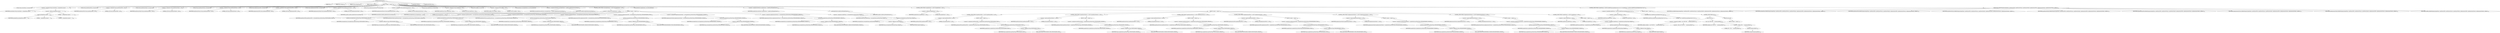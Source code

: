 digraph "definePackage" {  
"170" [label = <(METHOD,definePackage)<SUB>181</SUB>> ]
"16" [label = <(PARAM,this)<SUB>181</SUB>> ]
"171" [label = <(PARAM,File container)<SUB>181</SUB>> ]
"172" [label = <(PARAM,String packageName)<SUB>181</SUB>> ]
"173" [label = <(PARAM,Manifest manifest)<SUB>182</SUB>> ]
"174" [label = <(BLOCK,&lt;empty&gt;,&lt;empty&gt;)<SUB>182</SUB>> ]
"175" [label = <(LOCAL,String sectionName: java.lang.String)> ]
"176" [label = <(&lt;operator&gt;.assignment,String sectionName = packageName.replace('.', '/') + &quot;/&quot;)<SUB>183</SUB>> ]
"177" [label = <(IDENTIFIER,sectionName,String sectionName = packageName.replace('.', '/') + &quot;/&quot;)<SUB>183</SUB>> ]
"178" [label = <(&lt;operator&gt;.addition,packageName.replace('.', '/') + &quot;/&quot;)<SUB>183</SUB>> ]
"179" [label = <(replace,packageName.replace('.', '/'))<SUB>183</SUB>> ]
"180" [label = <(IDENTIFIER,packageName,packageName.replace('.', '/'))<SUB>183</SUB>> ]
"181" [label = <(LITERAL,'.',packageName.replace('.', '/'))<SUB>183</SUB>> ]
"182" [label = <(LITERAL,'/',packageName.replace('.', '/'))<SUB>183</SUB>> ]
"183" [label = <(LITERAL,&quot;/&quot;,packageName.replace('.', '/') + &quot;/&quot;)<SUB>183</SUB>> ]
"184" [label = <(LOCAL,String specificationTitle: java.lang.String)> ]
"185" [label = <(&lt;operator&gt;.assignment,String specificationTitle = null)<SUB>185</SUB>> ]
"186" [label = <(IDENTIFIER,specificationTitle,String specificationTitle = null)<SUB>185</SUB>> ]
"187" [label = <(LITERAL,null,String specificationTitle = null)<SUB>185</SUB>> ]
"188" [label = <(LOCAL,String specificationVendor: java.lang.String)> ]
"189" [label = <(&lt;operator&gt;.assignment,String specificationVendor = null)<SUB>186</SUB>> ]
"190" [label = <(IDENTIFIER,specificationVendor,String specificationVendor = null)<SUB>186</SUB>> ]
"191" [label = <(LITERAL,null,String specificationVendor = null)<SUB>186</SUB>> ]
"192" [label = <(LOCAL,String specificationVersion: java.lang.String)> ]
"193" [label = <(&lt;operator&gt;.assignment,String specificationVersion = null)<SUB>187</SUB>> ]
"194" [label = <(IDENTIFIER,specificationVersion,String specificationVersion = null)<SUB>187</SUB>> ]
"195" [label = <(LITERAL,null,String specificationVersion = null)<SUB>187</SUB>> ]
"196" [label = <(LOCAL,String implementationTitle: java.lang.String)> ]
"197" [label = <(&lt;operator&gt;.assignment,String implementationTitle = null)<SUB>188</SUB>> ]
"198" [label = <(IDENTIFIER,implementationTitle,String implementationTitle = null)<SUB>188</SUB>> ]
"199" [label = <(LITERAL,null,String implementationTitle = null)<SUB>188</SUB>> ]
"200" [label = <(LOCAL,String implementationVendor: java.lang.String)> ]
"201" [label = <(&lt;operator&gt;.assignment,String implementationVendor = null)<SUB>189</SUB>> ]
"202" [label = <(IDENTIFIER,implementationVendor,String implementationVendor = null)<SUB>189</SUB>> ]
"203" [label = <(LITERAL,null,String implementationVendor = null)<SUB>189</SUB>> ]
"204" [label = <(LOCAL,String implementationVersion: java.lang.String)> ]
"205" [label = <(&lt;operator&gt;.assignment,String implementationVersion = null)<SUB>190</SUB>> ]
"206" [label = <(IDENTIFIER,implementationVersion,String implementationVersion = null)<SUB>190</SUB>> ]
"207" [label = <(LITERAL,null,String implementationVersion = null)<SUB>190</SUB>> ]
"208" [label = <(LOCAL,String sealedString: java.lang.String)> ]
"209" [label = <(&lt;operator&gt;.assignment,String sealedString = null)<SUB>191</SUB>> ]
"210" [label = <(IDENTIFIER,sealedString,String sealedString = null)<SUB>191</SUB>> ]
"211" [label = <(LITERAL,null,String sealedString = null)<SUB>191</SUB>> ]
"14" [label = <(LOCAL,URL sealBase: java.net.URL)> ]
"212" [label = <(&lt;operator&gt;.assignment,URL sealBase = null)<SUB>192</SUB>> ]
"213" [label = <(IDENTIFIER,sealBase,URL sealBase = null)<SUB>192</SUB>> ]
"214" [label = <(LITERAL,null,URL sealBase = null)<SUB>192</SUB>> ]
"215" [label = <(LOCAL,Attributes sectionAttributes: java.util.jar.Attributes)> ]
"216" [label = <(&lt;operator&gt;.assignment,Attributes sectionAttributes = manifest.getAttributes(sectionName))<SUB>194</SUB>> ]
"217" [label = <(IDENTIFIER,sectionAttributes,Attributes sectionAttributes = manifest.getAttributes(sectionName))<SUB>194</SUB>> ]
"218" [label = <(getAttributes,manifest.getAttributes(sectionName))<SUB>194</SUB>> ]
"219" [label = <(IDENTIFIER,manifest,manifest.getAttributes(sectionName))<SUB>194</SUB>> ]
"220" [label = <(IDENTIFIER,sectionName,manifest.getAttributes(sectionName))<SUB>194</SUB>> ]
"221" [label = <(CONTROL_STRUCTURE,if (sectionAttributes != null),if (sectionAttributes != null))<SUB>195</SUB>> ]
"222" [label = <(&lt;operator&gt;.notEquals,sectionAttributes != null)<SUB>195</SUB>> ]
"223" [label = <(IDENTIFIER,sectionAttributes,sectionAttributes != null)<SUB>195</SUB>> ]
"224" [label = <(LITERAL,null,sectionAttributes != null)<SUB>195</SUB>> ]
"225" [label = <(BLOCK,&lt;empty&gt;,&lt;empty&gt;)<SUB>195</SUB>> ]
"226" [label = <(&lt;operator&gt;.assignment,specificationTitle = sectionAttributes.getValue(Name.SPECIFICATION_TITLE))<SUB>196</SUB>> ]
"227" [label = <(IDENTIFIER,specificationTitle,specificationTitle = sectionAttributes.getValue(Name.SPECIFICATION_TITLE))<SUB>196</SUB>> ]
"228" [label = <(getValue,sectionAttributes.getValue(Name.SPECIFICATION_TITLE))<SUB>197</SUB>> ]
"229" [label = <(IDENTIFIER,sectionAttributes,sectionAttributes.getValue(Name.SPECIFICATION_TITLE))<SUB>197</SUB>> ]
"230" [label = <(&lt;operator&gt;.fieldAccess,Name.SPECIFICATION_TITLE)<SUB>197</SUB>> ]
"231" [label = <(IDENTIFIER,Name,sectionAttributes.getValue(Name.SPECIFICATION_TITLE))<SUB>197</SUB>> ]
"232" [label = <(FIELD_IDENTIFIER,SPECIFICATION_TITLE,SPECIFICATION_TITLE)<SUB>197</SUB>> ]
"233" [label = <(&lt;operator&gt;.assignment,specificationVendor = sectionAttributes.getValue(Name.SPECIFICATION_VENDOR))<SUB>198</SUB>> ]
"234" [label = <(IDENTIFIER,specificationVendor,specificationVendor = sectionAttributes.getValue(Name.SPECIFICATION_VENDOR))<SUB>198</SUB>> ]
"235" [label = <(getValue,sectionAttributes.getValue(Name.SPECIFICATION_VENDOR))<SUB>199</SUB>> ]
"236" [label = <(IDENTIFIER,sectionAttributes,sectionAttributes.getValue(Name.SPECIFICATION_VENDOR))<SUB>199</SUB>> ]
"237" [label = <(&lt;operator&gt;.fieldAccess,Name.SPECIFICATION_VENDOR)<SUB>199</SUB>> ]
"238" [label = <(IDENTIFIER,Name,sectionAttributes.getValue(Name.SPECIFICATION_VENDOR))<SUB>199</SUB>> ]
"239" [label = <(FIELD_IDENTIFIER,SPECIFICATION_VENDOR,SPECIFICATION_VENDOR)<SUB>199</SUB>> ]
"240" [label = <(&lt;operator&gt;.assignment,specificationVersion = sectionAttributes.getValue(Name.SPECIFICATION_VERSION))<SUB>200</SUB>> ]
"241" [label = <(IDENTIFIER,specificationVersion,specificationVersion = sectionAttributes.getValue(Name.SPECIFICATION_VERSION))<SUB>200</SUB>> ]
"242" [label = <(getValue,sectionAttributes.getValue(Name.SPECIFICATION_VERSION))<SUB>201</SUB>> ]
"243" [label = <(IDENTIFIER,sectionAttributes,sectionAttributes.getValue(Name.SPECIFICATION_VERSION))<SUB>201</SUB>> ]
"244" [label = <(&lt;operator&gt;.fieldAccess,Name.SPECIFICATION_VERSION)<SUB>201</SUB>> ]
"245" [label = <(IDENTIFIER,Name,sectionAttributes.getValue(Name.SPECIFICATION_VERSION))<SUB>201</SUB>> ]
"246" [label = <(FIELD_IDENTIFIER,SPECIFICATION_VERSION,SPECIFICATION_VERSION)<SUB>201</SUB>> ]
"247" [label = <(&lt;operator&gt;.assignment,implementationTitle = sectionAttributes.getValue(Name.IMPLEMENTATION_TITLE))<SUB>202</SUB>> ]
"248" [label = <(IDENTIFIER,implementationTitle,implementationTitle = sectionAttributes.getValue(Name.IMPLEMENTATION_TITLE))<SUB>202</SUB>> ]
"249" [label = <(getValue,sectionAttributes.getValue(Name.IMPLEMENTATION_TITLE))<SUB>203</SUB>> ]
"250" [label = <(IDENTIFIER,sectionAttributes,sectionAttributes.getValue(Name.IMPLEMENTATION_TITLE))<SUB>203</SUB>> ]
"251" [label = <(&lt;operator&gt;.fieldAccess,Name.IMPLEMENTATION_TITLE)<SUB>203</SUB>> ]
"252" [label = <(IDENTIFIER,Name,sectionAttributes.getValue(Name.IMPLEMENTATION_TITLE))<SUB>203</SUB>> ]
"253" [label = <(FIELD_IDENTIFIER,IMPLEMENTATION_TITLE,IMPLEMENTATION_TITLE)<SUB>203</SUB>> ]
"254" [label = <(&lt;operator&gt;.assignment,implementationVendor = sectionAttributes.getValue(Name.IMPLEMENTATION_VENDOR))<SUB>204</SUB>> ]
"255" [label = <(IDENTIFIER,implementationVendor,implementationVendor = sectionAttributes.getValue(Name.IMPLEMENTATION_VENDOR))<SUB>204</SUB>> ]
"256" [label = <(getValue,sectionAttributes.getValue(Name.IMPLEMENTATION_VENDOR))<SUB>205</SUB>> ]
"257" [label = <(IDENTIFIER,sectionAttributes,sectionAttributes.getValue(Name.IMPLEMENTATION_VENDOR))<SUB>205</SUB>> ]
"258" [label = <(&lt;operator&gt;.fieldAccess,Name.IMPLEMENTATION_VENDOR)<SUB>205</SUB>> ]
"259" [label = <(IDENTIFIER,Name,sectionAttributes.getValue(Name.IMPLEMENTATION_VENDOR))<SUB>205</SUB>> ]
"260" [label = <(FIELD_IDENTIFIER,IMPLEMENTATION_VENDOR,IMPLEMENTATION_VENDOR)<SUB>205</SUB>> ]
"261" [label = <(&lt;operator&gt;.assignment,implementationVersion = sectionAttributes.getValue(Name.IMPLEMENTATION_VERSION))<SUB>206</SUB>> ]
"262" [label = <(IDENTIFIER,implementationVersion,implementationVersion = sectionAttributes.getValue(Name.IMPLEMENTATION_VERSION))<SUB>206</SUB>> ]
"263" [label = <(getValue,sectionAttributes.getValue(Name.IMPLEMENTATION_VERSION))<SUB>207</SUB>> ]
"264" [label = <(IDENTIFIER,sectionAttributes,sectionAttributes.getValue(Name.IMPLEMENTATION_VERSION))<SUB>207</SUB>> ]
"265" [label = <(&lt;operator&gt;.fieldAccess,Name.IMPLEMENTATION_VERSION)<SUB>207</SUB>> ]
"266" [label = <(IDENTIFIER,Name,sectionAttributes.getValue(Name.IMPLEMENTATION_VERSION))<SUB>207</SUB>> ]
"267" [label = <(FIELD_IDENTIFIER,IMPLEMENTATION_VERSION,IMPLEMENTATION_VERSION)<SUB>207</SUB>> ]
"268" [label = <(&lt;operator&gt;.assignment,sealedString = sectionAttributes.getValue(Name.SEALED))<SUB>208</SUB>> ]
"269" [label = <(IDENTIFIER,sealedString,sealedString = sectionAttributes.getValue(Name.SEALED))<SUB>208</SUB>> ]
"270" [label = <(getValue,sectionAttributes.getValue(Name.SEALED))<SUB>209</SUB>> ]
"271" [label = <(IDENTIFIER,sectionAttributes,sectionAttributes.getValue(Name.SEALED))<SUB>209</SUB>> ]
"272" [label = <(&lt;operator&gt;.fieldAccess,Name.SEALED)<SUB>209</SUB>> ]
"273" [label = <(IDENTIFIER,Name,sectionAttributes.getValue(Name.SEALED))<SUB>209</SUB>> ]
"274" [label = <(FIELD_IDENTIFIER,SEALED,SEALED)<SUB>209</SUB>> ]
"275" [label = <(LOCAL,Attributes mainAttributes: java.util.jar.Attributes)> ]
"276" [label = <(&lt;operator&gt;.assignment,Attributes mainAttributes = manifest.getMainAttributes())<SUB>212</SUB>> ]
"277" [label = <(IDENTIFIER,mainAttributes,Attributes mainAttributes = manifest.getMainAttributes())<SUB>212</SUB>> ]
"278" [label = <(getMainAttributes,manifest.getMainAttributes())<SUB>212</SUB>> ]
"279" [label = <(IDENTIFIER,manifest,manifest.getMainAttributes())<SUB>212</SUB>> ]
"280" [label = <(CONTROL_STRUCTURE,if (mainAttributes != null),if (mainAttributes != null))<SUB>213</SUB>> ]
"281" [label = <(&lt;operator&gt;.notEquals,mainAttributes != null)<SUB>213</SUB>> ]
"282" [label = <(IDENTIFIER,mainAttributes,mainAttributes != null)<SUB>213</SUB>> ]
"283" [label = <(LITERAL,null,mainAttributes != null)<SUB>213</SUB>> ]
"284" [label = <(BLOCK,&lt;empty&gt;,&lt;empty&gt;)<SUB>213</SUB>> ]
"285" [label = <(CONTROL_STRUCTURE,if (specificationTitle == null),if (specificationTitle == null))<SUB>214</SUB>> ]
"286" [label = <(&lt;operator&gt;.equals,specificationTitle == null)<SUB>214</SUB>> ]
"287" [label = <(IDENTIFIER,specificationTitle,specificationTitle == null)<SUB>214</SUB>> ]
"288" [label = <(LITERAL,null,specificationTitle == null)<SUB>214</SUB>> ]
"289" [label = <(BLOCK,&lt;empty&gt;,&lt;empty&gt;)<SUB>214</SUB>> ]
"290" [label = <(&lt;operator&gt;.assignment,specificationTitle = mainAttributes.getValue(Name.SPECIFICATION_TITLE))<SUB>215</SUB>> ]
"291" [label = <(IDENTIFIER,specificationTitle,specificationTitle = mainAttributes.getValue(Name.SPECIFICATION_TITLE))<SUB>215</SUB>> ]
"292" [label = <(getValue,mainAttributes.getValue(Name.SPECIFICATION_TITLE))<SUB>216</SUB>> ]
"293" [label = <(IDENTIFIER,mainAttributes,mainAttributes.getValue(Name.SPECIFICATION_TITLE))<SUB>216</SUB>> ]
"294" [label = <(&lt;operator&gt;.fieldAccess,Name.SPECIFICATION_TITLE)<SUB>216</SUB>> ]
"295" [label = <(IDENTIFIER,Name,mainAttributes.getValue(Name.SPECIFICATION_TITLE))<SUB>216</SUB>> ]
"296" [label = <(FIELD_IDENTIFIER,SPECIFICATION_TITLE,SPECIFICATION_TITLE)<SUB>216</SUB>> ]
"297" [label = <(CONTROL_STRUCTURE,if (specificationVendor == null),if (specificationVendor == null))<SUB>218</SUB>> ]
"298" [label = <(&lt;operator&gt;.equals,specificationVendor == null)<SUB>218</SUB>> ]
"299" [label = <(IDENTIFIER,specificationVendor,specificationVendor == null)<SUB>218</SUB>> ]
"300" [label = <(LITERAL,null,specificationVendor == null)<SUB>218</SUB>> ]
"301" [label = <(BLOCK,&lt;empty&gt;,&lt;empty&gt;)<SUB>218</SUB>> ]
"302" [label = <(&lt;operator&gt;.assignment,specificationVendor = mainAttributes.getValue(Name.SPECIFICATION_VENDOR))<SUB>219</SUB>> ]
"303" [label = <(IDENTIFIER,specificationVendor,specificationVendor = mainAttributes.getValue(Name.SPECIFICATION_VENDOR))<SUB>219</SUB>> ]
"304" [label = <(getValue,mainAttributes.getValue(Name.SPECIFICATION_VENDOR))<SUB>220</SUB>> ]
"305" [label = <(IDENTIFIER,mainAttributes,mainAttributes.getValue(Name.SPECIFICATION_VENDOR))<SUB>220</SUB>> ]
"306" [label = <(&lt;operator&gt;.fieldAccess,Name.SPECIFICATION_VENDOR)<SUB>220</SUB>> ]
"307" [label = <(IDENTIFIER,Name,mainAttributes.getValue(Name.SPECIFICATION_VENDOR))<SUB>220</SUB>> ]
"308" [label = <(FIELD_IDENTIFIER,SPECIFICATION_VENDOR,SPECIFICATION_VENDOR)<SUB>220</SUB>> ]
"309" [label = <(CONTROL_STRUCTURE,if (specificationVersion == null),if (specificationVersion == null))<SUB>222</SUB>> ]
"310" [label = <(&lt;operator&gt;.equals,specificationVersion == null)<SUB>222</SUB>> ]
"311" [label = <(IDENTIFIER,specificationVersion,specificationVersion == null)<SUB>222</SUB>> ]
"312" [label = <(LITERAL,null,specificationVersion == null)<SUB>222</SUB>> ]
"313" [label = <(BLOCK,&lt;empty&gt;,&lt;empty&gt;)<SUB>222</SUB>> ]
"314" [label = <(&lt;operator&gt;.assignment,specificationVersion = mainAttributes.getValue(Name.SPECIFICATION_VERSION))<SUB>223</SUB>> ]
"315" [label = <(IDENTIFIER,specificationVersion,specificationVersion = mainAttributes.getValue(Name.SPECIFICATION_VERSION))<SUB>223</SUB>> ]
"316" [label = <(getValue,mainAttributes.getValue(Name.SPECIFICATION_VERSION))<SUB>224</SUB>> ]
"317" [label = <(IDENTIFIER,mainAttributes,mainAttributes.getValue(Name.SPECIFICATION_VERSION))<SUB>224</SUB>> ]
"318" [label = <(&lt;operator&gt;.fieldAccess,Name.SPECIFICATION_VERSION)<SUB>224</SUB>> ]
"319" [label = <(IDENTIFIER,Name,mainAttributes.getValue(Name.SPECIFICATION_VERSION))<SUB>224</SUB>> ]
"320" [label = <(FIELD_IDENTIFIER,SPECIFICATION_VERSION,SPECIFICATION_VERSION)<SUB>224</SUB>> ]
"321" [label = <(CONTROL_STRUCTURE,if (implementationTitle == null),if (implementationTitle == null))<SUB>226</SUB>> ]
"322" [label = <(&lt;operator&gt;.equals,implementationTitle == null)<SUB>226</SUB>> ]
"323" [label = <(IDENTIFIER,implementationTitle,implementationTitle == null)<SUB>226</SUB>> ]
"324" [label = <(LITERAL,null,implementationTitle == null)<SUB>226</SUB>> ]
"325" [label = <(BLOCK,&lt;empty&gt;,&lt;empty&gt;)<SUB>226</SUB>> ]
"326" [label = <(&lt;operator&gt;.assignment,implementationTitle = mainAttributes.getValue(Name.IMPLEMENTATION_TITLE))<SUB>227</SUB>> ]
"327" [label = <(IDENTIFIER,implementationTitle,implementationTitle = mainAttributes.getValue(Name.IMPLEMENTATION_TITLE))<SUB>227</SUB>> ]
"328" [label = <(getValue,mainAttributes.getValue(Name.IMPLEMENTATION_TITLE))<SUB>228</SUB>> ]
"329" [label = <(IDENTIFIER,mainAttributes,mainAttributes.getValue(Name.IMPLEMENTATION_TITLE))<SUB>228</SUB>> ]
"330" [label = <(&lt;operator&gt;.fieldAccess,Name.IMPLEMENTATION_TITLE)<SUB>228</SUB>> ]
"331" [label = <(IDENTIFIER,Name,mainAttributes.getValue(Name.IMPLEMENTATION_TITLE))<SUB>228</SUB>> ]
"332" [label = <(FIELD_IDENTIFIER,IMPLEMENTATION_TITLE,IMPLEMENTATION_TITLE)<SUB>228</SUB>> ]
"333" [label = <(CONTROL_STRUCTURE,if (implementationVendor == null),if (implementationVendor == null))<SUB>230</SUB>> ]
"334" [label = <(&lt;operator&gt;.equals,implementationVendor == null)<SUB>230</SUB>> ]
"335" [label = <(IDENTIFIER,implementationVendor,implementationVendor == null)<SUB>230</SUB>> ]
"336" [label = <(LITERAL,null,implementationVendor == null)<SUB>230</SUB>> ]
"337" [label = <(BLOCK,&lt;empty&gt;,&lt;empty&gt;)<SUB>230</SUB>> ]
"338" [label = <(&lt;operator&gt;.assignment,implementationVendor = mainAttributes.getValue(Name.IMPLEMENTATION_VENDOR))<SUB>231</SUB>> ]
"339" [label = <(IDENTIFIER,implementationVendor,implementationVendor = mainAttributes.getValue(Name.IMPLEMENTATION_VENDOR))<SUB>231</SUB>> ]
"340" [label = <(getValue,mainAttributes.getValue(Name.IMPLEMENTATION_VENDOR))<SUB>232</SUB>> ]
"341" [label = <(IDENTIFIER,mainAttributes,mainAttributes.getValue(Name.IMPLEMENTATION_VENDOR))<SUB>232</SUB>> ]
"342" [label = <(&lt;operator&gt;.fieldAccess,Name.IMPLEMENTATION_VENDOR)<SUB>232</SUB>> ]
"343" [label = <(IDENTIFIER,Name,mainAttributes.getValue(Name.IMPLEMENTATION_VENDOR))<SUB>232</SUB>> ]
"344" [label = <(FIELD_IDENTIFIER,IMPLEMENTATION_VENDOR,IMPLEMENTATION_VENDOR)<SUB>232</SUB>> ]
"345" [label = <(CONTROL_STRUCTURE,if (implementationVersion == null),if (implementationVersion == null))<SUB>234</SUB>> ]
"346" [label = <(&lt;operator&gt;.equals,implementationVersion == null)<SUB>234</SUB>> ]
"347" [label = <(IDENTIFIER,implementationVersion,implementationVersion == null)<SUB>234</SUB>> ]
"348" [label = <(LITERAL,null,implementationVersion == null)<SUB>234</SUB>> ]
"349" [label = <(BLOCK,&lt;empty&gt;,&lt;empty&gt;)<SUB>234</SUB>> ]
"350" [label = <(&lt;operator&gt;.assignment,implementationVersion = mainAttributes.getValue(Name.IMPLEMENTATION_VERSION))<SUB>235</SUB>> ]
"351" [label = <(IDENTIFIER,implementationVersion,implementationVersion = mainAttributes.getValue(Name.IMPLEMENTATION_VERSION))<SUB>235</SUB>> ]
"352" [label = <(getValue,mainAttributes.getValue(Name.IMPLEMENTATION_VERSION))<SUB>236</SUB>> ]
"353" [label = <(IDENTIFIER,mainAttributes,mainAttributes.getValue(Name.IMPLEMENTATION_VERSION))<SUB>236</SUB>> ]
"354" [label = <(&lt;operator&gt;.fieldAccess,Name.IMPLEMENTATION_VERSION)<SUB>236</SUB>> ]
"355" [label = <(IDENTIFIER,Name,mainAttributes.getValue(Name.IMPLEMENTATION_VERSION))<SUB>236</SUB>> ]
"356" [label = <(FIELD_IDENTIFIER,IMPLEMENTATION_VERSION,IMPLEMENTATION_VERSION)<SUB>236</SUB>> ]
"357" [label = <(CONTROL_STRUCTURE,if (sealedString == null),if (sealedString == null))<SUB>238</SUB>> ]
"358" [label = <(&lt;operator&gt;.equals,sealedString == null)<SUB>238</SUB>> ]
"359" [label = <(IDENTIFIER,sealedString,sealedString == null)<SUB>238</SUB>> ]
"360" [label = <(LITERAL,null,sealedString == null)<SUB>238</SUB>> ]
"361" [label = <(BLOCK,&lt;empty&gt;,&lt;empty&gt;)<SUB>238</SUB>> ]
"362" [label = <(&lt;operator&gt;.assignment,sealedString = mainAttributes.getValue(Name.SEALED))<SUB>239</SUB>> ]
"363" [label = <(IDENTIFIER,sealedString,sealedString = mainAttributes.getValue(Name.SEALED))<SUB>239</SUB>> ]
"364" [label = <(getValue,mainAttributes.getValue(Name.SEALED))<SUB>240</SUB>> ]
"365" [label = <(IDENTIFIER,mainAttributes,mainAttributes.getValue(Name.SEALED))<SUB>240</SUB>> ]
"366" [label = <(&lt;operator&gt;.fieldAccess,Name.SEALED)<SUB>240</SUB>> ]
"367" [label = <(IDENTIFIER,Name,mainAttributes.getValue(Name.SEALED))<SUB>240</SUB>> ]
"368" [label = <(FIELD_IDENTIFIER,SEALED,SEALED)<SUB>240</SUB>> ]
"369" [label = <(CONTROL_STRUCTURE,if (sealedString != null &amp;&amp; sealedString.equalsIgnoreCase(&quot;true&quot;)),if (sealedString != null &amp;&amp; sealedString.equalsIgnoreCase(&quot;true&quot;)))<SUB>244</SUB>> ]
"370" [label = <(&lt;operator&gt;.logicalAnd,sealedString != null &amp;&amp; sealedString.equalsIgnoreCase(&quot;true&quot;))<SUB>244</SUB>> ]
"371" [label = <(&lt;operator&gt;.notEquals,sealedString != null)<SUB>244</SUB>> ]
"372" [label = <(IDENTIFIER,sealedString,sealedString != null)<SUB>244</SUB>> ]
"373" [label = <(LITERAL,null,sealedString != null)<SUB>244</SUB>> ]
"374" [label = <(equalsIgnoreCase,sealedString.equalsIgnoreCase(&quot;true&quot;))<SUB>244</SUB>> ]
"375" [label = <(IDENTIFIER,sealedString,sealedString.equalsIgnoreCase(&quot;true&quot;))<SUB>244</SUB>> ]
"376" [label = <(LITERAL,&quot;true&quot;,sealedString.equalsIgnoreCase(&quot;true&quot;))<SUB>244</SUB>> ]
"377" [label = <(BLOCK,&lt;empty&gt;,&lt;empty&gt;)<SUB>244</SUB>> ]
"378" [label = <(CONTROL_STRUCTURE,try,try)<SUB>245</SUB>> ]
"379" [label = <(BLOCK,try,try)<SUB>245</SUB>> ]
"380" [label = <(&lt;operator&gt;.assignment,sealBase = new URL(&quot;file:&quot; + container.getPath()))<SUB>246</SUB>> ]
"381" [label = <(IDENTIFIER,sealBase,sealBase = new URL(&quot;file:&quot; + container.getPath()))<SUB>246</SUB>> ]
"382" [label = <(&lt;operator&gt;.alloc,new URL(&quot;file:&quot; + container.getPath()))<SUB>246</SUB>> ]
"383" [label = <(&lt;init&gt;,new URL(&quot;file:&quot; + container.getPath()))<SUB>246</SUB>> ]
"13" [label = <(IDENTIFIER,sealBase,new URL(&quot;file:&quot; + container.getPath()))<SUB>246</SUB>> ]
"384" [label = <(&lt;operator&gt;.addition,&quot;file:&quot; + container.getPath())<SUB>246</SUB>> ]
"385" [label = <(LITERAL,&quot;file:&quot;,&quot;file:&quot; + container.getPath())<SUB>246</SUB>> ]
"386" [label = <(getPath,container.getPath())<SUB>246</SUB>> ]
"387" [label = <(IDENTIFIER,container,container.getPath())<SUB>246</SUB>> ]
"388" [label = <(BLOCK,catch,catch)> ]
"389" [label = <(BLOCK,&lt;empty&gt;,&lt;empty&gt;)<SUB>247</SUB>> ]
"390" [label = <(definePackage,definePackage(packageName, specificationTitle, specificationVersion, specificationVendor, implementationTitle, implementationVersion, implementationVendor, sealBase))<SUB>252</SUB>> ]
"15" [label = <(IDENTIFIER,this,definePackage(packageName, specificationTitle, specificationVersion, specificationVendor, implementationTitle, implementationVersion, implementationVendor, sealBase))<SUB>252</SUB>> ]
"391" [label = <(IDENTIFIER,packageName,definePackage(packageName, specificationTitle, specificationVersion, specificationVendor, implementationTitle, implementationVersion, implementationVendor, sealBase))<SUB>252</SUB>> ]
"392" [label = <(IDENTIFIER,specificationTitle,definePackage(packageName, specificationTitle, specificationVersion, specificationVendor, implementationTitle, implementationVersion, implementationVendor, sealBase))<SUB>252</SUB>> ]
"393" [label = <(IDENTIFIER,specificationVersion,definePackage(packageName, specificationTitle, specificationVersion, specificationVendor, implementationTitle, implementationVersion, implementationVendor, sealBase))<SUB>252</SUB>> ]
"394" [label = <(IDENTIFIER,specificationVendor,definePackage(packageName, specificationTitle, specificationVersion, specificationVendor, implementationTitle, implementationVersion, implementationVendor, sealBase))<SUB>253</SUB>> ]
"395" [label = <(IDENTIFIER,implementationTitle,definePackage(packageName, specificationTitle, specificationVersion, specificationVendor, implementationTitle, implementationVersion, implementationVendor, sealBase))<SUB>253</SUB>> ]
"396" [label = <(IDENTIFIER,implementationVersion,definePackage(packageName, specificationTitle, specificationVersion, specificationVendor, implementationTitle, implementationVersion, implementationVendor, sealBase))<SUB>254</SUB>> ]
"397" [label = <(IDENTIFIER,implementationVendor,definePackage(packageName, specificationTitle, specificationVersion, specificationVendor, implementationTitle, implementationVersion, implementationVendor, sealBase))<SUB>254</SUB>> ]
"398" [label = <(IDENTIFIER,sealBase,definePackage(packageName, specificationTitle, specificationVersion, specificationVendor, implementationTitle, implementationVersion, implementationVendor, sealBase))<SUB>254</SUB>> ]
"399" [label = <(MODIFIER,PROTECTED)> ]
"400" [label = <(MODIFIER,VIRTUAL)> ]
"401" [label = <(METHOD_RETURN,void)<SUB>181</SUB>> ]
  "170" -> "16" 
  "170" -> "171" 
  "170" -> "172" 
  "170" -> "173" 
  "170" -> "174" 
  "170" -> "399" 
  "170" -> "400" 
  "170" -> "401" 
  "174" -> "175" 
  "174" -> "176" 
  "174" -> "184" 
  "174" -> "185" 
  "174" -> "188" 
  "174" -> "189" 
  "174" -> "192" 
  "174" -> "193" 
  "174" -> "196" 
  "174" -> "197" 
  "174" -> "200" 
  "174" -> "201" 
  "174" -> "204" 
  "174" -> "205" 
  "174" -> "208" 
  "174" -> "209" 
  "174" -> "14" 
  "174" -> "212" 
  "174" -> "215" 
  "174" -> "216" 
  "174" -> "221" 
  "174" -> "275" 
  "174" -> "276" 
  "174" -> "280" 
  "174" -> "369" 
  "174" -> "390" 
  "176" -> "177" 
  "176" -> "178" 
  "178" -> "179" 
  "178" -> "183" 
  "179" -> "180" 
  "179" -> "181" 
  "179" -> "182" 
  "185" -> "186" 
  "185" -> "187" 
  "189" -> "190" 
  "189" -> "191" 
  "193" -> "194" 
  "193" -> "195" 
  "197" -> "198" 
  "197" -> "199" 
  "201" -> "202" 
  "201" -> "203" 
  "205" -> "206" 
  "205" -> "207" 
  "209" -> "210" 
  "209" -> "211" 
  "212" -> "213" 
  "212" -> "214" 
  "216" -> "217" 
  "216" -> "218" 
  "218" -> "219" 
  "218" -> "220" 
  "221" -> "222" 
  "221" -> "225" 
  "222" -> "223" 
  "222" -> "224" 
  "225" -> "226" 
  "225" -> "233" 
  "225" -> "240" 
  "225" -> "247" 
  "225" -> "254" 
  "225" -> "261" 
  "225" -> "268" 
  "226" -> "227" 
  "226" -> "228" 
  "228" -> "229" 
  "228" -> "230" 
  "230" -> "231" 
  "230" -> "232" 
  "233" -> "234" 
  "233" -> "235" 
  "235" -> "236" 
  "235" -> "237" 
  "237" -> "238" 
  "237" -> "239" 
  "240" -> "241" 
  "240" -> "242" 
  "242" -> "243" 
  "242" -> "244" 
  "244" -> "245" 
  "244" -> "246" 
  "247" -> "248" 
  "247" -> "249" 
  "249" -> "250" 
  "249" -> "251" 
  "251" -> "252" 
  "251" -> "253" 
  "254" -> "255" 
  "254" -> "256" 
  "256" -> "257" 
  "256" -> "258" 
  "258" -> "259" 
  "258" -> "260" 
  "261" -> "262" 
  "261" -> "263" 
  "263" -> "264" 
  "263" -> "265" 
  "265" -> "266" 
  "265" -> "267" 
  "268" -> "269" 
  "268" -> "270" 
  "270" -> "271" 
  "270" -> "272" 
  "272" -> "273" 
  "272" -> "274" 
  "276" -> "277" 
  "276" -> "278" 
  "278" -> "279" 
  "280" -> "281" 
  "280" -> "284" 
  "281" -> "282" 
  "281" -> "283" 
  "284" -> "285" 
  "284" -> "297" 
  "284" -> "309" 
  "284" -> "321" 
  "284" -> "333" 
  "284" -> "345" 
  "284" -> "357" 
  "285" -> "286" 
  "285" -> "289" 
  "286" -> "287" 
  "286" -> "288" 
  "289" -> "290" 
  "290" -> "291" 
  "290" -> "292" 
  "292" -> "293" 
  "292" -> "294" 
  "294" -> "295" 
  "294" -> "296" 
  "297" -> "298" 
  "297" -> "301" 
  "298" -> "299" 
  "298" -> "300" 
  "301" -> "302" 
  "302" -> "303" 
  "302" -> "304" 
  "304" -> "305" 
  "304" -> "306" 
  "306" -> "307" 
  "306" -> "308" 
  "309" -> "310" 
  "309" -> "313" 
  "310" -> "311" 
  "310" -> "312" 
  "313" -> "314" 
  "314" -> "315" 
  "314" -> "316" 
  "316" -> "317" 
  "316" -> "318" 
  "318" -> "319" 
  "318" -> "320" 
  "321" -> "322" 
  "321" -> "325" 
  "322" -> "323" 
  "322" -> "324" 
  "325" -> "326" 
  "326" -> "327" 
  "326" -> "328" 
  "328" -> "329" 
  "328" -> "330" 
  "330" -> "331" 
  "330" -> "332" 
  "333" -> "334" 
  "333" -> "337" 
  "334" -> "335" 
  "334" -> "336" 
  "337" -> "338" 
  "338" -> "339" 
  "338" -> "340" 
  "340" -> "341" 
  "340" -> "342" 
  "342" -> "343" 
  "342" -> "344" 
  "345" -> "346" 
  "345" -> "349" 
  "346" -> "347" 
  "346" -> "348" 
  "349" -> "350" 
  "350" -> "351" 
  "350" -> "352" 
  "352" -> "353" 
  "352" -> "354" 
  "354" -> "355" 
  "354" -> "356" 
  "357" -> "358" 
  "357" -> "361" 
  "358" -> "359" 
  "358" -> "360" 
  "361" -> "362" 
  "362" -> "363" 
  "362" -> "364" 
  "364" -> "365" 
  "364" -> "366" 
  "366" -> "367" 
  "366" -> "368" 
  "369" -> "370" 
  "369" -> "377" 
  "370" -> "371" 
  "370" -> "374" 
  "371" -> "372" 
  "371" -> "373" 
  "374" -> "375" 
  "374" -> "376" 
  "377" -> "378" 
  "378" -> "379" 
  "378" -> "388" 
  "379" -> "380" 
  "379" -> "383" 
  "380" -> "381" 
  "380" -> "382" 
  "383" -> "13" 
  "383" -> "384" 
  "384" -> "385" 
  "384" -> "386" 
  "386" -> "387" 
  "388" -> "389" 
  "390" -> "15" 
  "390" -> "391" 
  "390" -> "392" 
  "390" -> "393" 
  "390" -> "394" 
  "390" -> "395" 
  "390" -> "396" 
  "390" -> "397" 
  "390" -> "398" 
}

